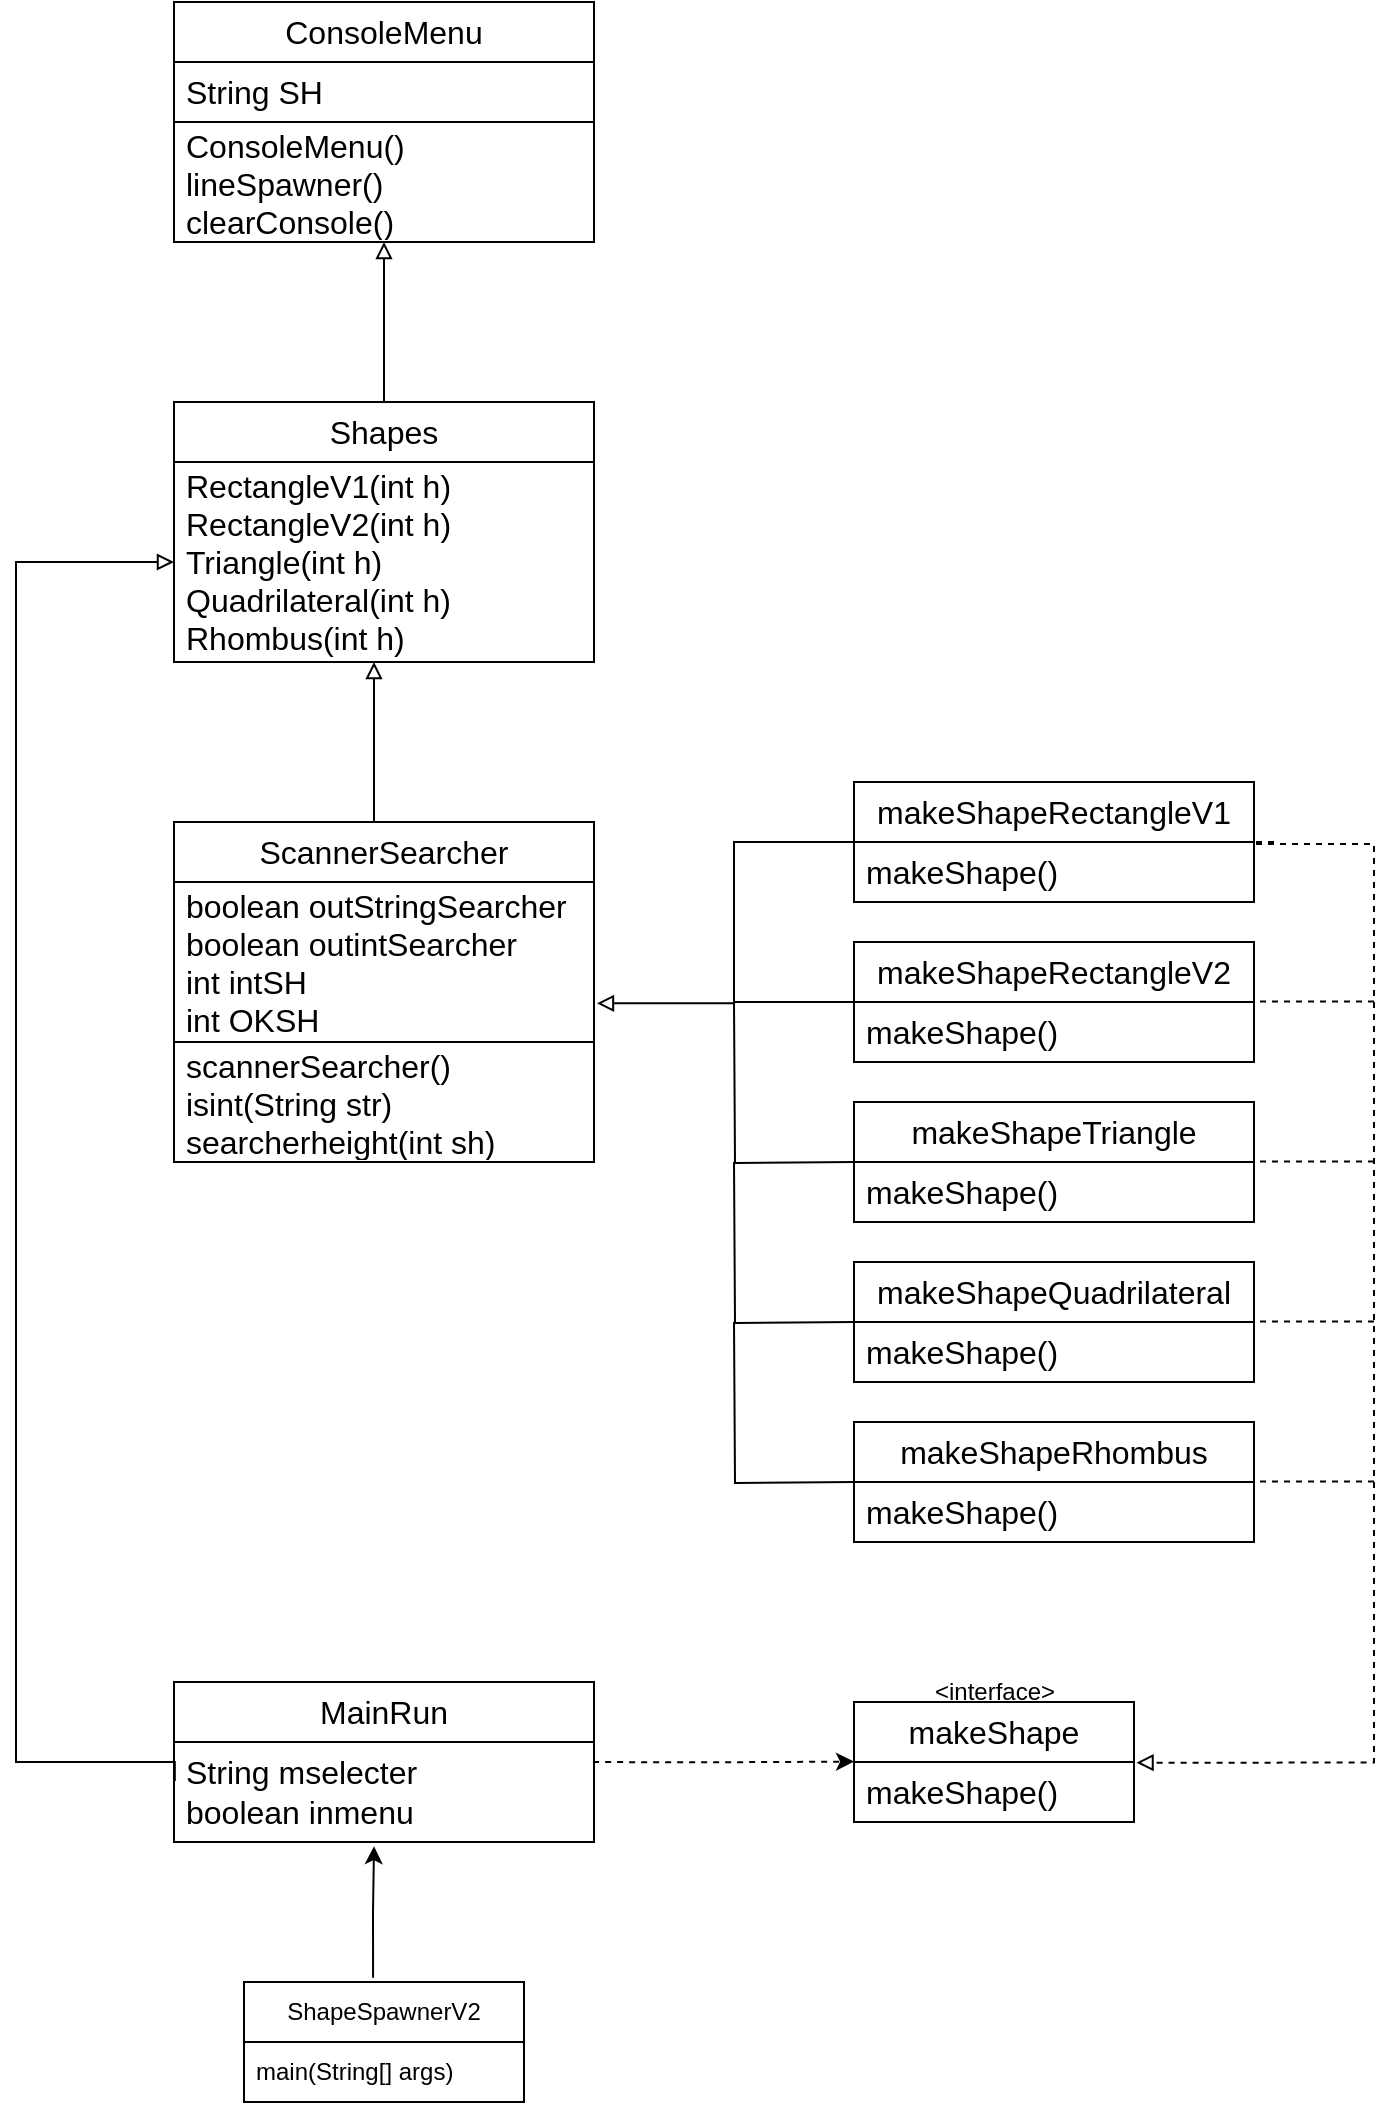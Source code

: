 <mxfile version="21.5.0" type="device">
  <diagram id="C5RBs43oDa-KdzZeNtuy" name="Page-1">
    <mxGraphModel dx="1221" dy="715" grid="1" gridSize="10" guides="1" tooltips="1" connect="1" arrows="1" fold="1" page="1" pageScale="1" pageWidth="827" pageHeight="1169" math="0" shadow="0">
      <root>
        <mxCell id="WIyWlLk6GJQsqaUBKTNV-0" />
        <mxCell id="WIyWlLk6GJQsqaUBKTNV-1" parent="WIyWlLk6GJQsqaUBKTNV-0" />
        <mxCell id="ER4OTHl8gmz7kOsMQO6q-50" value="" style="edgeStyle=orthogonalEdgeStyle;rounded=0;orthogonalLoop=1;jettySize=auto;html=1;exitX=0.5;exitY=0;exitDx=0;exitDy=0;endArrow=block;endFill=0;strokeWidth=1;" parent="WIyWlLk6GJQsqaUBKTNV-1" source="ER4OTHl8gmz7kOsMQO6q-10" target="ER4OTHl8gmz7kOsMQO6q-4" edge="1">
          <mxGeometry relative="1" as="geometry" />
        </mxCell>
        <mxCell id="ER4OTHl8gmz7kOsMQO6q-4" value="ConsoleMenu" style="swimlane;fontStyle=0;childLayout=stackLayout;horizontal=1;startSize=30;horizontalStack=0;resizeParent=1;resizeParentMax=0;resizeLast=0;collapsible=1;marginBottom=0;whiteSpace=wrap;fontFamily=Helvetica;fontSize=16;fontColor=default;" parent="WIyWlLk6GJQsqaUBKTNV-1" vertex="1">
          <mxGeometry x="160" y="40" width="210" height="120" as="geometry">
            <mxRectangle x="160" y="40" width="200" height="40" as="alternateBounds" />
          </mxGeometry>
        </mxCell>
        <mxCell id="ER4OTHl8gmz7kOsMQO6q-5" value="String SH" style="text;strokeColor=default;fillColor=none;align=left;verticalAlign=middle;spacingLeft=4;spacingRight=4;overflow=hidden;points=[[0,0.5],[1,0.5]];portConstraint=eastwest;rotatable=0;whiteSpace=wrap;fontFamily=Helvetica;fontSize=16;fontColor=default;" parent="ER4OTHl8gmz7kOsMQO6q-4" vertex="1">
          <mxGeometry y="30" width="210" height="30" as="geometry" />
        </mxCell>
        <mxCell id="ER4OTHl8gmz7kOsMQO6q-6" value="ConsoleMenu()&#xa;lineSpawner()&#xa;clearConsole()" style="text;strokeColor=none;fillColor=none;align=left;verticalAlign=middle;spacingLeft=4;spacingRight=4;overflow=hidden;points=[[0,0.5],[1,0.5]];portConstraint=eastwest;rotatable=0;whiteSpace=wrap;fontFamily=Helvetica;fontSize=16;fontColor=default;" parent="ER4OTHl8gmz7kOsMQO6q-4" vertex="1">
          <mxGeometry y="60" width="210" height="60" as="geometry" />
        </mxCell>
        <mxCell id="ER4OTHl8gmz7kOsMQO6q-10" value="Shapes" style="swimlane;fontStyle=0;childLayout=stackLayout;horizontal=1;startSize=30;horizontalStack=0;resizeParent=1;resizeParentMax=0;resizeLast=0;collapsible=1;marginBottom=0;fontFamily=Helvetica;fontSize=16;fontColor=default;whiteSpace=wrap;" parent="WIyWlLk6GJQsqaUBKTNV-1" vertex="1">
          <mxGeometry x="160" y="240" width="210" height="130" as="geometry">
            <mxRectangle x="160" y="240" width="90" height="30" as="alternateBounds" />
          </mxGeometry>
        </mxCell>
        <mxCell id="ER4OTHl8gmz7kOsMQO6q-11" value="RectangleV1(int h)&#xa;RectangleV2(int h)&#xa;Triangle(int h)&#xa;Quadrilateral(int h)&#xa;Rhombus(int h)" style="text;strokeColor=none;fillColor=none;align=left;verticalAlign=middle;spacingLeft=4;spacingRight=4;overflow=hidden;points=[[0,0.5],[1,0.5]];portConstraint=eastwest;rotatable=0;fontFamily=Helvetica;fontSize=16;fontColor=default;whiteSpace=wrap;" parent="ER4OTHl8gmz7kOsMQO6q-10" vertex="1">
          <mxGeometry y="30" width="210" height="100" as="geometry" />
        </mxCell>
        <mxCell id="ER4OTHl8gmz7kOsMQO6q-21" value="ScannerSearcher" style="swimlane;fontStyle=0;childLayout=stackLayout;horizontal=1;startSize=30;horizontalStack=0;resizeParent=1;resizeParentMax=0;resizeLast=0;collapsible=1;marginBottom=0;fontFamily=Helvetica;fontSize=16;whiteSpace=wrap;" parent="WIyWlLk6GJQsqaUBKTNV-1" vertex="1">
          <mxGeometry x="160" y="450" width="210" height="170" as="geometry" />
        </mxCell>
        <mxCell id="ER4OTHl8gmz7kOsMQO6q-22" value="boolean outStringSearcher&#xa;boolean outintSearcher&#xa;int intSH&#xa;int OKSH" style="text;strokeColor=default;fillColor=none;align=left;verticalAlign=middle;spacingLeft=4;spacingRight=4;overflow=hidden;points=[[0,0.5],[1,0.5]];portConstraint=eastwest;rotatable=0;fontFamily=Helvetica;fontSize=16;whiteSpace=wrap;" parent="ER4OTHl8gmz7kOsMQO6q-21" vertex="1">
          <mxGeometry y="30" width="210" height="80" as="geometry" />
        </mxCell>
        <mxCell id="ER4OTHl8gmz7kOsMQO6q-23" value="scannerSearcher()&#xa;isint(String str)&#xa;searcherheight(int sh)" style="text;strokeColor=none;fillColor=none;align=left;verticalAlign=middle;spacingLeft=4;spacingRight=4;overflow=hidden;points=[[0,0.5],[1,0.5]];portConstraint=eastwest;rotatable=0;fontFamily=Helvetica;fontSize=16;whiteSpace=wrap;" parent="ER4OTHl8gmz7kOsMQO6q-21" vertex="1">
          <mxGeometry y="110" width="210" height="60" as="geometry" />
        </mxCell>
        <mxCell id="ER4OTHl8gmz7kOsMQO6q-28" value="MainRun" style="swimlane;fontStyle=0;childLayout=stackLayout;horizontal=1;startSize=30;horizontalStack=0;resizeParent=1;resizeParentMax=0;resizeLast=0;collapsible=1;marginBottom=0;whiteSpace=wrap;fontSize=16;" parent="WIyWlLk6GJQsqaUBKTNV-1" vertex="1">
          <mxGeometry x="160" y="880" width="210" height="80" as="geometry" />
        </mxCell>
        <mxCell id="ER4OTHl8gmz7kOsMQO6q-29" value="String mselecter&#xa;boolean inmenu" style="text;strokeColor=default;fillColor=none;align=left;verticalAlign=middle;spacingLeft=4;spacingRight=4;overflow=hidden;points=[[0,0.5],[1,0.5]];portConstraint=eastwest;rotatable=0;whiteSpace=wrap;fontSize=16;" parent="ER4OTHl8gmz7kOsMQO6q-28" vertex="1">
          <mxGeometry y="30" width="210" height="50" as="geometry" />
        </mxCell>
        <mxCell id="ER4OTHl8gmz7kOsMQO6q-63" value="" style="edgeStyle=orthogonalEdgeStyle;rounded=0;orthogonalLoop=1;jettySize=auto;html=1;exitX=0.998;exitY=0.201;exitDx=0;exitDy=0;endArrow=classic;endFill=1;strokeWidth=1;entryX=0.998;entryY=0.201;entryDx=0;entryDy=0;entryPerimeter=0;exitPerimeter=0;dashed=1;" parent="ER4OTHl8gmz7kOsMQO6q-28" source="ER4OTHl8gmz7kOsMQO6q-29" edge="1">
          <mxGeometry relative="1" as="geometry">
            <mxPoint x="280" y="39.79" as="sourcePoint" />
            <mxPoint x="340" y="39.79" as="targetPoint" />
            <Array as="points">
              <mxPoint x="280" y="40" />
            </Array>
          </mxGeometry>
        </mxCell>
        <mxCell id="ER4OTHl8gmz7kOsMQO6q-32" value="makeShape" style="swimlane;fontStyle=0;childLayout=stackLayout;horizontal=1;startSize=30;horizontalStack=0;resizeParent=1;resizeParentMax=0;resizeLast=0;collapsible=1;marginBottom=0;whiteSpace=wrap;fontSize=16;" parent="WIyWlLk6GJQsqaUBKTNV-1" vertex="1">
          <mxGeometry x="500" y="890" width="140" height="60" as="geometry" />
        </mxCell>
        <mxCell id="ER4OTHl8gmz7kOsMQO6q-33" value="makeShape()" style="text;strokeColor=none;fillColor=none;align=left;verticalAlign=middle;spacingLeft=4;spacingRight=4;overflow=hidden;points=[[0,0.5],[1,0.5]];portConstraint=eastwest;rotatable=0;whiteSpace=wrap;fontSize=16;" parent="ER4OTHl8gmz7kOsMQO6q-32" vertex="1">
          <mxGeometry y="30" width="140" height="30" as="geometry" />
        </mxCell>
        <mxCell id="ER4OTHl8gmz7kOsMQO6q-36" value="makeShapeRectangleV1" style="swimlane;fontStyle=0;childLayout=stackLayout;horizontal=1;startSize=30;horizontalStack=0;resizeParent=1;resizeParentMax=0;resizeLast=0;collapsible=1;marginBottom=0;whiteSpace=wrap;fontSize=16;" parent="WIyWlLk6GJQsqaUBKTNV-1" vertex="1">
          <mxGeometry x="500" y="430" width="200" height="60" as="geometry" />
        </mxCell>
        <mxCell id="ER4OTHl8gmz7kOsMQO6q-37" value="makeShape()" style="text;strokeColor=none;fillColor=none;align=left;verticalAlign=middle;spacingLeft=4;spacingRight=4;overflow=hidden;points=[[0,0.5],[1,0.5]];portConstraint=eastwest;rotatable=0;whiteSpace=wrap;fontSize=16;" parent="ER4OTHl8gmz7kOsMQO6q-36" vertex="1">
          <mxGeometry y="30" width="200" height="30" as="geometry" />
        </mxCell>
        <mxCell id="ER4OTHl8gmz7kOsMQO6q-40" value="makeShapeRectangleV2" style="swimlane;fontStyle=0;childLayout=stackLayout;horizontal=1;startSize=30;horizontalStack=0;resizeParent=1;resizeParentMax=0;resizeLast=0;collapsible=1;marginBottom=0;whiteSpace=wrap;fontSize=16;" parent="WIyWlLk6GJQsqaUBKTNV-1" vertex="1">
          <mxGeometry x="500" y="510" width="200" height="60" as="geometry" />
        </mxCell>
        <mxCell id="ER4OTHl8gmz7kOsMQO6q-41" value="makeShape()" style="text;strokeColor=none;fillColor=none;align=left;verticalAlign=middle;spacingLeft=4;spacingRight=4;overflow=hidden;points=[[0,0.5],[1,0.5]];portConstraint=eastwest;rotatable=0;whiteSpace=wrap;fontSize=16;" parent="ER4OTHl8gmz7kOsMQO6q-40" vertex="1">
          <mxGeometry y="30" width="200" height="30" as="geometry" />
        </mxCell>
        <mxCell id="ER4OTHl8gmz7kOsMQO6q-42" value="makeShapeTriangle" style="swimlane;fontStyle=0;childLayout=stackLayout;horizontal=1;startSize=30;horizontalStack=0;resizeParent=1;resizeParentMax=0;resizeLast=0;collapsible=1;marginBottom=0;whiteSpace=wrap;fontSize=16;" parent="WIyWlLk6GJQsqaUBKTNV-1" vertex="1">
          <mxGeometry x="500" y="590" width="200" height="60" as="geometry" />
        </mxCell>
        <mxCell id="ER4OTHl8gmz7kOsMQO6q-43" value="makeShape()" style="text;strokeColor=none;fillColor=none;align=left;verticalAlign=middle;spacingLeft=4;spacingRight=4;overflow=hidden;points=[[0,0.5],[1,0.5]];portConstraint=eastwest;rotatable=0;whiteSpace=wrap;fontSize=16;" parent="ER4OTHl8gmz7kOsMQO6q-42" vertex="1">
          <mxGeometry y="30" width="200" height="30" as="geometry" />
        </mxCell>
        <mxCell id="ER4OTHl8gmz7kOsMQO6q-44" value="makeShapeQuadrilateral" style="swimlane;fontStyle=0;childLayout=stackLayout;horizontal=1;startSize=30;horizontalStack=0;resizeParent=1;resizeParentMax=0;resizeLast=0;collapsible=1;marginBottom=0;whiteSpace=wrap;fontSize=16;" parent="WIyWlLk6GJQsqaUBKTNV-1" vertex="1">
          <mxGeometry x="500" y="670" width="200" height="60" as="geometry" />
        </mxCell>
        <mxCell id="ER4OTHl8gmz7kOsMQO6q-45" value="makeShape()" style="text;strokeColor=none;fillColor=none;align=left;verticalAlign=middle;spacingLeft=4;spacingRight=4;overflow=hidden;points=[[0,0.5],[1,0.5]];portConstraint=eastwest;rotatable=0;whiteSpace=wrap;fontSize=16;" parent="ER4OTHl8gmz7kOsMQO6q-44" vertex="1">
          <mxGeometry y="30" width="200" height="30" as="geometry" />
        </mxCell>
        <mxCell id="ER4OTHl8gmz7kOsMQO6q-46" value="makeShapeRhombus" style="swimlane;fontStyle=0;childLayout=stackLayout;horizontal=1;startSize=30;horizontalStack=0;resizeParent=1;resizeParentMax=0;resizeLast=0;collapsible=1;marginBottom=0;whiteSpace=wrap;fontSize=16;" parent="WIyWlLk6GJQsqaUBKTNV-1" vertex="1">
          <mxGeometry x="500" y="750" width="200" height="60" as="geometry" />
        </mxCell>
        <mxCell id="ER4OTHl8gmz7kOsMQO6q-47" value="makeShape()" style="text;strokeColor=none;fillColor=none;align=left;verticalAlign=middle;spacingLeft=4;spacingRight=4;overflow=hidden;points=[[0,0.5],[1,0.5]];portConstraint=eastwest;rotatable=0;whiteSpace=wrap;fontSize=16;" parent="ER4OTHl8gmz7kOsMQO6q-46" vertex="1">
          <mxGeometry y="30" width="200" height="30" as="geometry" />
        </mxCell>
        <mxCell id="ER4OTHl8gmz7kOsMQO6q-48" value="&amp;lt;interface&lt;span style=&quot;background-color: initial;&quot;&gt;&amp;gt;&lt;/span&gt;" style="text;html=1;align=center;verticalAlign=middle;resizable=0;points=[];autosize=1;strokeColor=none;fillColor=none;" parent="WIyWlLk6GJQsqaUBKTNV-1" vertex="1">
          <mxGeometry x="530" y="870" width="80" height="30" as="geometry" />
        </mxCell>
        <mxCell id="ER4OTHl8gmz7kOsMQO6q-51" value="" style="edgeStyle=orthogonalEdgeStyle;rounded=0;orthogonalLoop=1;jettySize=auto;html=1;exitX=0.5;exitY=0;exitDx=0;exitDy=0;endArrow=block;endFill=0;strokeWidth=1;" parent="WIyWlLk6GJQsqaUBKTNV-1" edge="1">
          <mxGeometry relative="1" as="geometry">
            <mxPoint x="260" y="450" as="sourcePoint" />
            <mxPoint x="260" y="370" as="targetPoint" />
          </mxGeometry>
        </mxCell>
        <mxCell id="ER4OTHl8gmz7kOsMQO6q-52" value="" style="edgeStyle=orthogonalEdgeStyle;rounded=0;orthogonalLoop=1;jettySize=auto;html=1;exitX=0.002;exitY=0.391;exitDx=0;exitDy=0;endArrow=block;endFill=0;strokeWidth=1;exitPerimeter=0;entryX=0;entryY=0.5;entryDx=0;entryDy=0;" parent="WIyWlLk6GJQsqaUBKTNV-1" source="ER4OTHl8gmz7kOsMQO6q-29" target="ER4OTHl8gmz7kOsMQO6q-11" edge="1">
          <mxGeometry relative="1" as="geometry">
            <mxPoint x="130" y="840" as="sourcePoint" />
            <mxPoint x="80" y="320" as="targetPoint" />
            <Array as="points">
              <mxPoint x="160" y="920" />
              <mxPoint x="81" y="920" />
              <mxPoint x="81" y="320" />
            </Array>
          </mxGeometry>
        </mxCell>
        <mxCell id="ER4OTHl8gmz7kOsMQO6q-53" value="" style="edgeStyle=orthogonalEdgeStyle;rounded=0;orthogonalLoop=1;jettySize=auto;html=1;exitX=0;exitY=0.5;exitDx=0;exitDy=0;endArrow=block;endFill=0;strokeWidth=1;entryX=1.007;entryY=0.758;entryDx=0;entryDy=0;entryPerimeter=0;" parent="WIyWlLk6GJQsqaUBKTNV-1" source="ER4OTHl8gmz7kOsMQO6q-36" target="ER4OTHl8gmz7kOsMQO6q-22" edge="1">
          <mxGeometry relative="1" as="geometry">
            <mxPoint x="380" y="460" as="sourcePoint" />
            <mxPoint x="380" y="540" as="targetPoint" />
            <Array as="points">
              <mxPoint x="440" y="460" />
              <mxPoint x="440" y="541" />
            </Array>
          </mxGeometry>
        </mxCell>
        <mxCell id="ER4OTHl8gmz7kOsMQO6q-54" value="" style="edgeStyle=orthogonalEdgeStyle;rounded=0;orthogonalLoop=1;jettySize=auto;html=1;exitX=0;exitY=0.25;exitDx=0;exitDy=0;endArrow=none;endFill=0;strokeWidth=1;" parent="WIyWlLk6GJQsqaUBKTNV-1" edge="1">
          <mxGeometry relative="1" as="geometry">
            <mxPoint x="500" y="620" as="sourcePoint" />
            <mxPoint x="440" y="540" as="targetPoint" />
          </mxGeometry>
        </mxCell>
        <mxCell id="ER4OTHl8gmz7kOsMQO6q-55" value="" style="edgeStyle=orthogonalEdgeStyle;rounded=0;orthogonalLoop=1;jettySize=auto;html=1;exitX=0;exitY=0.25;exitDx=0;exitDy=0;endArrow=none;endFill=0;strokeWidth=1;" parent="WIyWlLk6GJQsqaUBKTNV-1" edge="1">
          <mxGeometry relative="1" as="geometry">
            <mxPoint x="500" y="700" as="sourcePoint" />
            <mxPoint x="440" y="620" as="targetPoint" />
          </mxGeometry>
        </mxCell>
        <mxCell id="ER4OTHl8gmz7kOsMQO6q-56" value="" style="edgeStyle=orthogonalEdgeStyle;rounded=0;orthogonalLoop=1;jettySize=auto;html=1;exitX=0;exitY=0.25;exitDx=0;exitDy=0;endArrow=none;endFill=0;strokeWidth=1;" parent="WIyWlLk6GJQsqaUBKTNV-1" edge="1">
          <mxGeometry relative="1" as="geometry">
            <mxPoint x="500" y="780" as="sourcePoint" />
            <mxPoint x="440" y="700" as="targetPoint" />
          </mxGeometry>
        </mxCell>
        <mxCell id="ER4OTHl8gmz7kOsMQO6q-57" value="" style="edgeStyle=orthogonalEdgeStyle;rounded=0;orthogonalLoop=1;jettySize=auto;html=1;exitX=0;exitY=0.25;exitDx=0;exitDy=0;endArrow=none;endFill=0;strokeWidth=1;" parent="WIyWlLk6GJQsqaUBKTNV-1" edge="1">
          <mxGeometry relative="1" as="geometry">
            <mxPoint x="500" y="540" as="sourcePoint" />
            <mxPoint x="440" y="540" as="targetPoint" />
          </mxGeometry>
        </mxCell>
        <mxCell id="ER4OTHl8gmz7kOsMQO6q-58" value="" style="edgeStyle=orthogonalEdgeStyle;rounded=0;orthogonalLoop=1;jettySize=auto;html=1;endArrow=block;endFill=0;strokeWidth=1;entryX=1.009;entryY=0.011;entryDx=0;entryDy=0;entryPerimeter=0;dashed=1;" parent="WIyWlLk6GJQsqaUBKTNV-1" target="ER4OTHl8gmz7kOsMQO6q-33" edge="1">
          <mxGeometry relative="1" as="geometry">
            <mxPoint x="710" y="460" as="sourcePoint" />
            <mxPoint x="760" y="920" as="targetPoint" />
            <Array as="points">
              <mxPoint x="700" y="460" />
              <mxPoint x="760" y="461" />
              <mxPoint x="760" y="920" />
            </Array>
          </mxGeometry>
        </mxCell>
        <mxCell id="ER4OTHl8gmz7kOsMQO6q-59" value="" style="edgeStyle=orthogonalEdgeStyle;rounded=0;orthogonalLoop=1;jettySize=auto;html=1;exitX=0;exitY=0.25;exitDx=0;exitDy=0;endArrow=none;endFill=0;strokeWidth=1;dashed=1;" parent="WIyWlLk6GJQsqaUBKTNV-1" edge="1">
          <mxGeometry relative="1" as="geometry">
            <mxPoint x="760" y="539.72" as="sourcePoint" />
            <mxPoint x="700" y="539.72" as="targetPoint" />
          </mxGeometry>
        </mxCell>
        <mxCell id="ER4OTHl8gmz7kOsMQO6q-60" value="" style="edgeStyle=orthogonalEdgeStyle;rounded=0;orthogonalLoop=1;jettySize=auto;html=1;exitX=0;exitY=0.25;exitDx=0;exitDy=0;endArrow=none;endFill=0;strokeWidth=1;dashed=1;" parent="WIyWlLk6GJQsqaUBKTNV-1" edge="1">
          <mxGeometry relative="1" as="geometry">
            <mxPoint x="760" y="619.72" as="sourcePoint" />
            <mxPoint x="700" y="619.72" as="targetPoint" />
          </mxGeometry>
        </mxCell>
        <mxCell id="ER4OTHl8gmz7kOsMQO6q-61" value="" style="edgeStyle=orthogonalEdgeStyle;rounded=0;orthogonalLoop=1;jettySize=auto;html=1;exitX=0;exitY=0.25;exitDx=0;exitDy=0;endArrow=none;endFill=0;strokeWidth=1;dashed=1;" parent="WIyWlLk6GJQsqaUBKTNV-1" edge="1">
          <mxGeometry relative="1" as="geometry">
            <mxPoint x="760" y="699.72" as="sourcePoint" />
            <mxPoint x="700" y="699.72" as="targetPoint" />
          </mxGeometry>
        </mxCell>
        <mxCell id="ER4OTHl8gmz7kOsMQO6q-62" value="" style="edgeStyle=orthogonalEdgeStyle;rounded=0;orthogonalLoop=1;jettySize=auto;html=1;exitX=0;exitY=0.25;exitDx=0;exitDy=0;endArrow=none;endFill=0;strokeWidth=1;dashed=1;" parent="WIyWlLk6GJQsqaUBKTNV-1" edge="1">
          <mxGeometry relative="1" as="geometry">
            <mxPoint x="760" y="779.72" as="sourcePoint" />
            <mxPoint x="700" y="779.72" as="targetPoint" />
          </mxGeometry>
        </mxCell>
        <mxCell id="ER4OTHl8gmz7kOsMQO6q-64" value="ShapeSpawnerV2" style="swimlane;fontStyle=0;childLayout=stackLayout;horizontal=1;startSize=30;horizontalStack=0;resizeParent=1;resizeParentMax=0;resizeLast=0;collapsible=1;marginBottom=0;whiteSpace=wrap;fontSize=12;fontFamily=Helvetica;" parent="WIyWlLk6GJQsqaUBKTNV-1" vertex="1">
          <mxGeometry x="195" y="1030" width="140" height="60" as="geometry" />
        </mxCell>
        <mxCell id="ER4OTHl8gmz7kOsMQO6q-65" value="main(String[] args)" style="text;strokeColor=none;fillColor=none;align=left;verticalAlign=middle;spacingLeft=4;spacingRight=4;overflow=hidden;points=[[0,0.5],[1,0.5]];portConstraint=eastwest;rotatable=0;whiteSpace=wrap;fontSize=12;fontFamily=Helvetica;" parent="ER4OTHl8gmz7kOsMQO6q-64" vertex="1">
          <mxGeometry y="30" width="140" height="30" as="geometry" />
        </mxCell>
        <mxCell id="ER4OTHl8gmz7kOsMQO6q-68" value="" style="edgeStyle=orthogonalEdgeStyle;rounded=0;orthogonalLoop=1;jettySize=auto;html=1;exitX=0.461;exitY=-0.036;exitDx=0;exitDy=0;endArrow=classic;endFill=1;strokeWidth=1;exitPerimeter=0;entryX=0.474;entryY=1.042;entryDx=0;entryDy=0;entryPerimeter=0;" parent="WIyWlLk6GJQsqaUBKTNV-1" source="ER4OTHl8gmz7kOsMQO6q-64" target="ER4OTHl8gmz7kOsMQO6q-29" edge="1">
          <mxGeometry relative="1" as="geometry">
            <mxPoint x="260" y="1010.21" as="sourcePoint" />
            <mxPoint x="260" y="970" as="targetPoint" />
            <Array as="points">
              <mxPoint x="260" y="995" />
              <mxPoint x="260" y="995" />
              <mxPoint x="260" y="962" />
            </Array>
          </mxGeometry>
        </mxCell>
      </root>
    </mxGraphModel>
  </diagram>
</mxfile>
